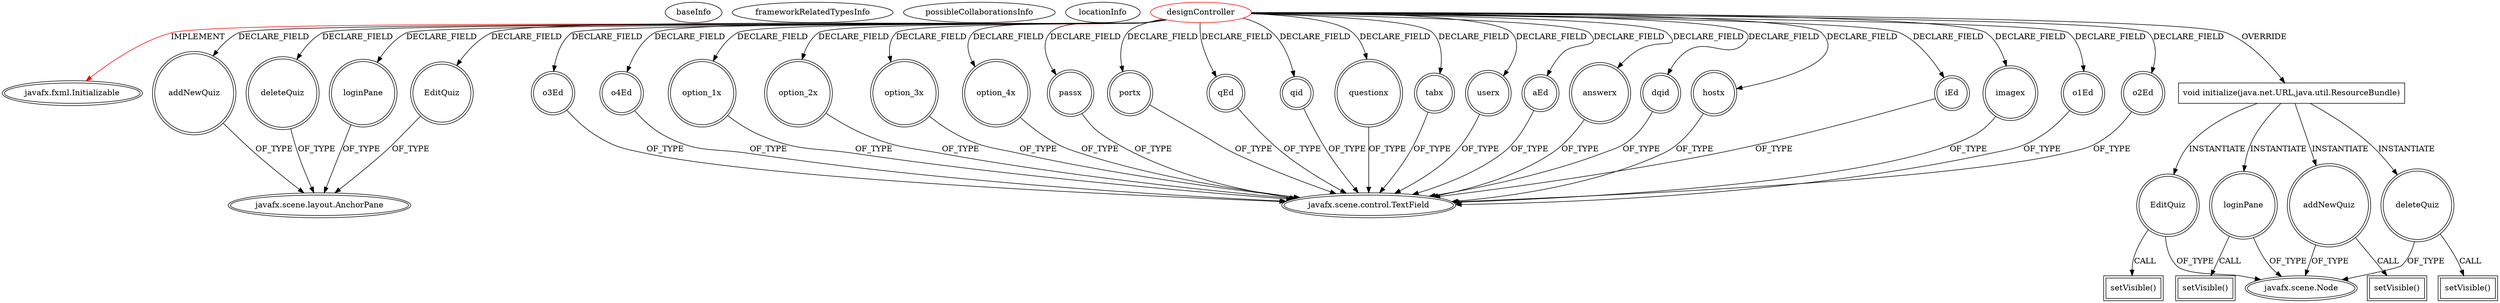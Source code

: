 digraph {
baseInfo[graphId=1749,category="extension_graph",isAnonymous=false,possibleRelation=false]
frameworkRelatedTypesInfo[0="javafx.fxml.Initializable"]
possibleCollaborationsInfo[]
locationInfo[projectName="ajithkp560-quizmaster",filePath="/ajithkp560-quizmaster/quizmaster-master/QuizProgram_SRC/QuizAdmin/src/designController.java",contextSignature="designController",graphId="1749"]
0[label="designController",vertexType="ROOT_CLIENT_CLASS_DECLARATION",isFrameworkType=false,color=red]
1[label="javafx.fxml.Initializable",vertexType="FRAMEWORK_INTERFACE_TYPE",isFrameworkType=true,peripheries=2]
2[label="EditQuiz",vertexType="FIELD_DECLARATION",isFrameworkType=true,peripheries=2,shape=circle]
3[label="javafx.scene.layout.AnchorPane",vertexType="FRAMEWORK_CLASS_TYPE",isFrameworkType=true,peripheries=2]
4[label="aEd",vertexType="FIELD_DECLARATION",isFrameworkType=true,peripheries=2,shape=circle]
5[label="javafx.scene.control.TextField",vertexType="FRAMEWORK_CLASS_TYPE",isFrameworkType=true,peripheries=2]
6[label="addNewQuiz",vertexType="FIELD_DECLARATION",isFrameworkType=true,peripheries=2,shape=circle]
8[label="answerx",vertexType="FIELD_DECLARATION",isFrameworkType=true,peripheries=2,shape=circle]
10[label="deleteQuiz",vertexType="FIELD_DECLARATION",isFrameworkType=true,peripheries=2,shape=circle]
12[label="dqid",vertexType="FIELD_DECLARATION",isFrameworkType=true,peripheries=2,shape=circle]
14[label="hostx",vertexType="FIELD_DECLARATION",isFrameworkType=true,peripheries=2,shape=circle]
16[label="iEd",vertexType="FIELD_DECLARATION",isFrameworkType=true,peripheries=2,shape=circle]
18[label="imagex",vertexType="FIELD_DECLARATION",isFrameworkType=true,peripheries=2,shape=circle]
20[label="loginPane",vertexType="FIELD_DECLARATION",isFrameworkType=true,peripheries=2,shape=circle]
22[label="o1Ed",vertexType="FIELD_DECLARATION",isFrameworkType=true,peripheries=2,shape=circle]
24[label="o2Ed",vertexType="FIELD_DECLARATION",isFrameworkType=true,peripheries=2,shape=circle]
26[label="o3Ed",vertexType="FIELD_DECLARATION",isFrameworkType=true,peripheries=2,shape=circle]
28[label="o4Ed",vertexType="FIELD_DECLARATION",isFrameworkType=true,peripheries=2,shape=circle]
30[label="option_1x",vertexType="FIELD_DECLARATION",isFrameworkType=true,peripheries=2,shape=circle]
32[label="option_2x",vertexType="FIELD_DECLARATION",isFrameworkType=true,peripheries=2,shape=circle]
34[label="option_3x",vertexType="FIELD_DECLARATION",isFrameworkType=true,peripheries=2,shape=circle]
36[label="option_4x",vertexType="FIELD_DECLARATION",isFrameworkType=true,peripheries=2,shape=circle]
38[label="passx",vertexType="FIELD_DECLARATION",isFrameworkType=true,peripheries=2,shape=circle]
40[label="portx",vertexType="FIELD_DECLARATION",isFrameworkType=true,peripheries=2,shape=circle]
42[label="qEd",vertexType="FIELD_DECLARATION",isFrameworkType=true,peripheries=2,shape=circle]
44[label="qid",vertexType="FIELD_DECLARATION",isFrameworkType=true,peripheries=2,shape=circle]
46[label="questionx",vertexType="FIELD_DECLARATION",isFrameworkType=true,peripheries=2,shape=circle]
48[label="tabx",vertexType="FIELD_DECLARATION",isFrameworkType=true,peripheries=2,shape=circle]
50[label="userx",vertexType="FIELD_DECLARATION",isFrameworkType=true,peripheries=2,shape=circle]
52[label="void initialize(java.net.URL,java.util.ResourceBundle)",vertexType="OVERRIDING_METHOD_DECLARATION",isFrameworkType=false,shape=box]
53[label="addNewQuiz",vertexType="VARIABLE_EXPRESION",isFrameworkType=true,peripheries=2,shape=circle]
55[label="javafx.scene.Node",vertexType="FRAMEWORK_CLASS_TYPE",isFrameworkType=true,peripheries=2]
54[label="setVisible()",vertexType="INSIDE_CALL",isFrameworkType=true,peripheries=2,shape=box]
56[label="loginPane",vertexType="VARIABLE_EXPRESION",isFrameworkType=true,peripheries=2,shape=circle]
57[label="setVisible()",vertexType="INSIDE_CALL",isFrameworkType=true,peripheries=2,shape=box]
59[label="EditQuiz",vertexType="VARIABLE_EXPRESION",isFrameworkType=true,peripheries=2,shape=circle]
60[label="setVisible()",vertexType="INSIDE_CALL",isFrameworkType=true,peripheries=2,shape=box]
62[label="deleteQuiz",vertexType="VARIABLE_EXPRESION",isFrameworkType=true,peripheries=2,shape=circle]
63[label="setVisible()",vertexType="INSIDE_CALL",isFrameworkType=true,peripheries=2,shape=box]
0->1[label="IMPLEMENT",color=red]
0->2[label="DECLARE_FIELD"]
2->3[label="OF_TYPE"]
0->4[label="DECLARE_FIELD"]
4->5[label="OF_TYPE"]
0->6[label="DECLARE_FIELD"]
6->3[label="OF_TYPE"]
0->8[label="DECLARE_FIELD"]
8->5[label="OF_TYPE"]
0->10[label="DECLARE_FIELD"]
10->3[label="OF_TYPE"]
0->12[label="DECLARE_FIELD"]
12->5[label="OF_TYPE"]
0->14[label="DECLARE_FIELD"]
14->5[label="OF_TYPE"]
0->16[label="DECLARE_FIELD"]
16->5[label="OF_TYPE"]
0->18[label="DECLARE_FIELD"]
18->5[label="OF_TYPE"]
0->20[label="DECLARE_FIELD"]
20->3[label="OF_TYPE"]
0->22[label="DECLARE_FIELD"]
22->5[label="OF_TYPE"]
0->24[label="DECLARE_FIELD"]
24->5[label="OF_TYPE"]
0->26[label="DECLARE_FIELD"]
26->5[label="OF_TYPE"]
0->28[label="DECLARE_FIELD"]
28->5[label="OF_TYPE"]
0->30[label="DECLARE_FIELD"]
30->5[label="OF_TYPE"]
0->32[label="DECLARE_FIELD"]
32->5[label="OF_TYPE"]
0->34[label="DECLARE_FIELD"]
34->5[label="OF_TYPE"]
0->36[label="DECLARE_FIELD"]
36->5[label="OF_TYPE"]
0->38[label="DECLARE_FIELD"]
38->5[label="OF_TYPE"]
0->40[label="DECLARE_FIELD"]
40->5[label="OF_TYPE"]
0->42[label="DECLARE_FIELD"]
42->5[label="OF_TYPE"]
0->44[label="DECLARE_FIELD"]
44->5[label="OF_TYPE"]
0->46[label="DECLARE_FIELD"]
46->5[label="OF_TYPE"]
0->48[label="DECLARE_FIELD"]
48->5[label="OF_TYPE"]
0->50[label="DECLARE_FIELD"]
50->5[label="OF_TYPE"]
0->52[label="OVERRIDE"]
52->53[label="INSTANTIATE"]
53->55[label="OF_TYPE"]
53->54[label="CALL"]
52->56[label="INSTANTIATE"]
56->55[label="OF_TYPE"]
56->57[label="CALL"]
52->59[label="INSTANTIATE"]
59->55[label="OF_TYPE"]
59->60[label="CALL"]
52->62[label="INSTANTIATE"]
62->55[label="OF_TYPE"]
62->63[label="CALL"]
}

